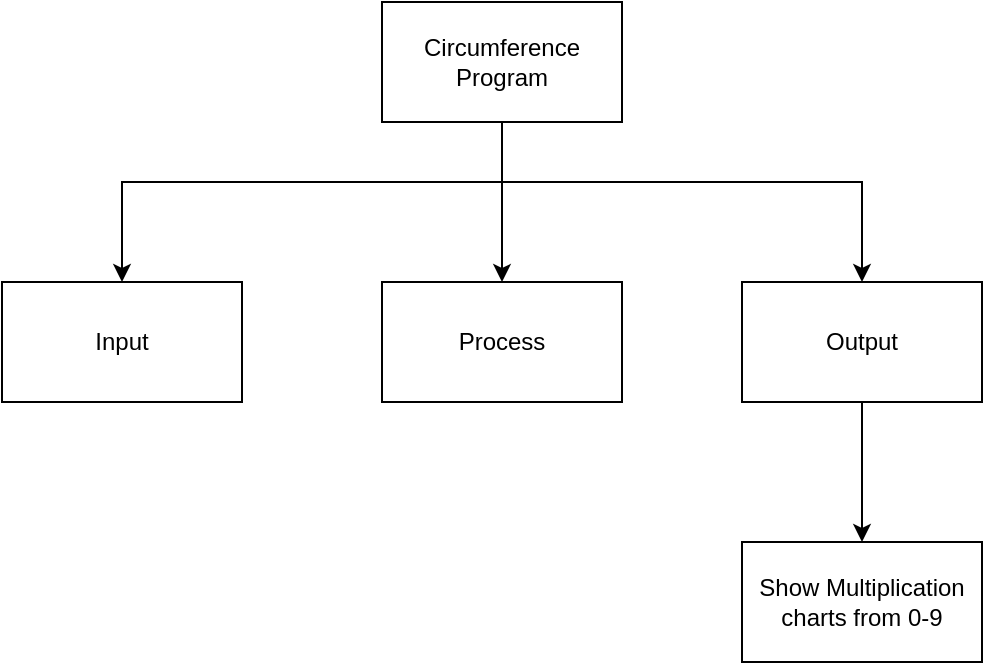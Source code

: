 <mxfile>
    <diagram id="i56BZ5JQD51k05bis6Mc" name="TopDownFixed">
        <mxGraphModel dx="834" dy="561" grid="1" gridSize="10" guides="1" tooltips="1" connect="1" arrows="1" fold="1" page="1" pageScale="1" pageWidth="827" pageHeight="1169" math="0" shadow="0">
            <root>
                <mxCell id="0"/>
                <mxCell id="1" parent="0"/>
                <mxCell id="9" style="edgeStyle=none;html=1;entryX=0.5;entryY=0;entryDx=0;entryDy=0;jumpStyle=line;" parent="1" target="4" edge="1">
                    <mxGeometry relative="1" as="geometry">
                        <mxPoint x="330" y="90" as="sourcePoint"/>
                    </mxGeometry>
                </mxCell>
                <mxCell id="16" style="edgeStyle=orthogonalEdgeStyle;rounded=0;jumpStyle=line;html=1;entryX=0.5;entryY=0;entryDx=0;entryDy=0;" parent="1" source="2" target="3" edge="1">
                    <mxGeometry relative="1" as="geometry">
                        <Array as="points">
                            <mxPoint x="330" y="120"/>
                            <mxPoint x="140" y="120"/>
                        </Array>
                    </mxGeometry>
                </mxCell>
                <mxCell id="17" style="edgeStyle=orthogonalEdgeStyle;shape=connector;rounded=0;jumpStyle=line;html=1;labelBackgroundColor=default;fontFamily=Helvetica;fontSize=11;fontColor=default;endArrow=classic;strokeColor=default;" parent="1" source="2" target="5" edge="1">
                    <mxGeometry relative="1" as="geometry">
                        <Array as="points">
                            <mxPoint x="330" y="120"/>
                            <mxPoint x="510" y="120"/>
                            <mxPoint x="510" y="200"/>
                        </Array>
                    </mxGeometry>
                </mxCell>
                <mxCell id="2" value="Circumference Program" style="rounded=0;whiteSpace=wrap;html=1;" parent="1" vertex="1">
                    <mxGeometry x="270" y="30" width="120" height="60" as="geometry"/>
                </mxCell>
                <mxCell id="3" value="Input" style="rounded=0;whiteSpace=wrap;html=1;" parent="1" vertex="1">
                    <mxGeometry x="80" y="170" width="120" height="60" as="geometry"/>
                </mxCell>
                <mxCell id="4" value="Process" style="rounded=0;whiteSpace=wrap;html=1;" parent="1" vertex="1">
                    <mxGeometry x="270" y="170" width="120" height="60" as="geometry"/>
                </mxCell>
                <mxCell id="14" style="edgeStyle=none;html=1;exitX=0.5;exitY=1;exitDx=0;exitDy=0;entryX=0.5;entryY=0;entryDx=0;entryDy=0;rounded=0;" parent="1" source="5" target="7" edge="1">
                    <mxGeometry relative="1" as="geometry">
                        <Array as="points"/>
                    </mxGeometry>
                </mxCell>
                <mxCell id="5" value="Output" style="rounded=0;whiteSpace=wrap;html=1;" parent="1" vertex="1">
                    <mxGeometry x="450" y="170" width="120" height="60" as="geometry"/>
                </mxCell>
                <mxCell id="7" value="Show Multiplication charts from 0-9" style="rounded=0;whiteSpace=wrap;html=1;" parent="1" vertex="1">
                    <mxGeometry x="450" y="300" width="120" height="60" as="geometry"/>
                </mxCell>
            </root>
        </mxGraphModel>
    </diagram>
</mxfile>
